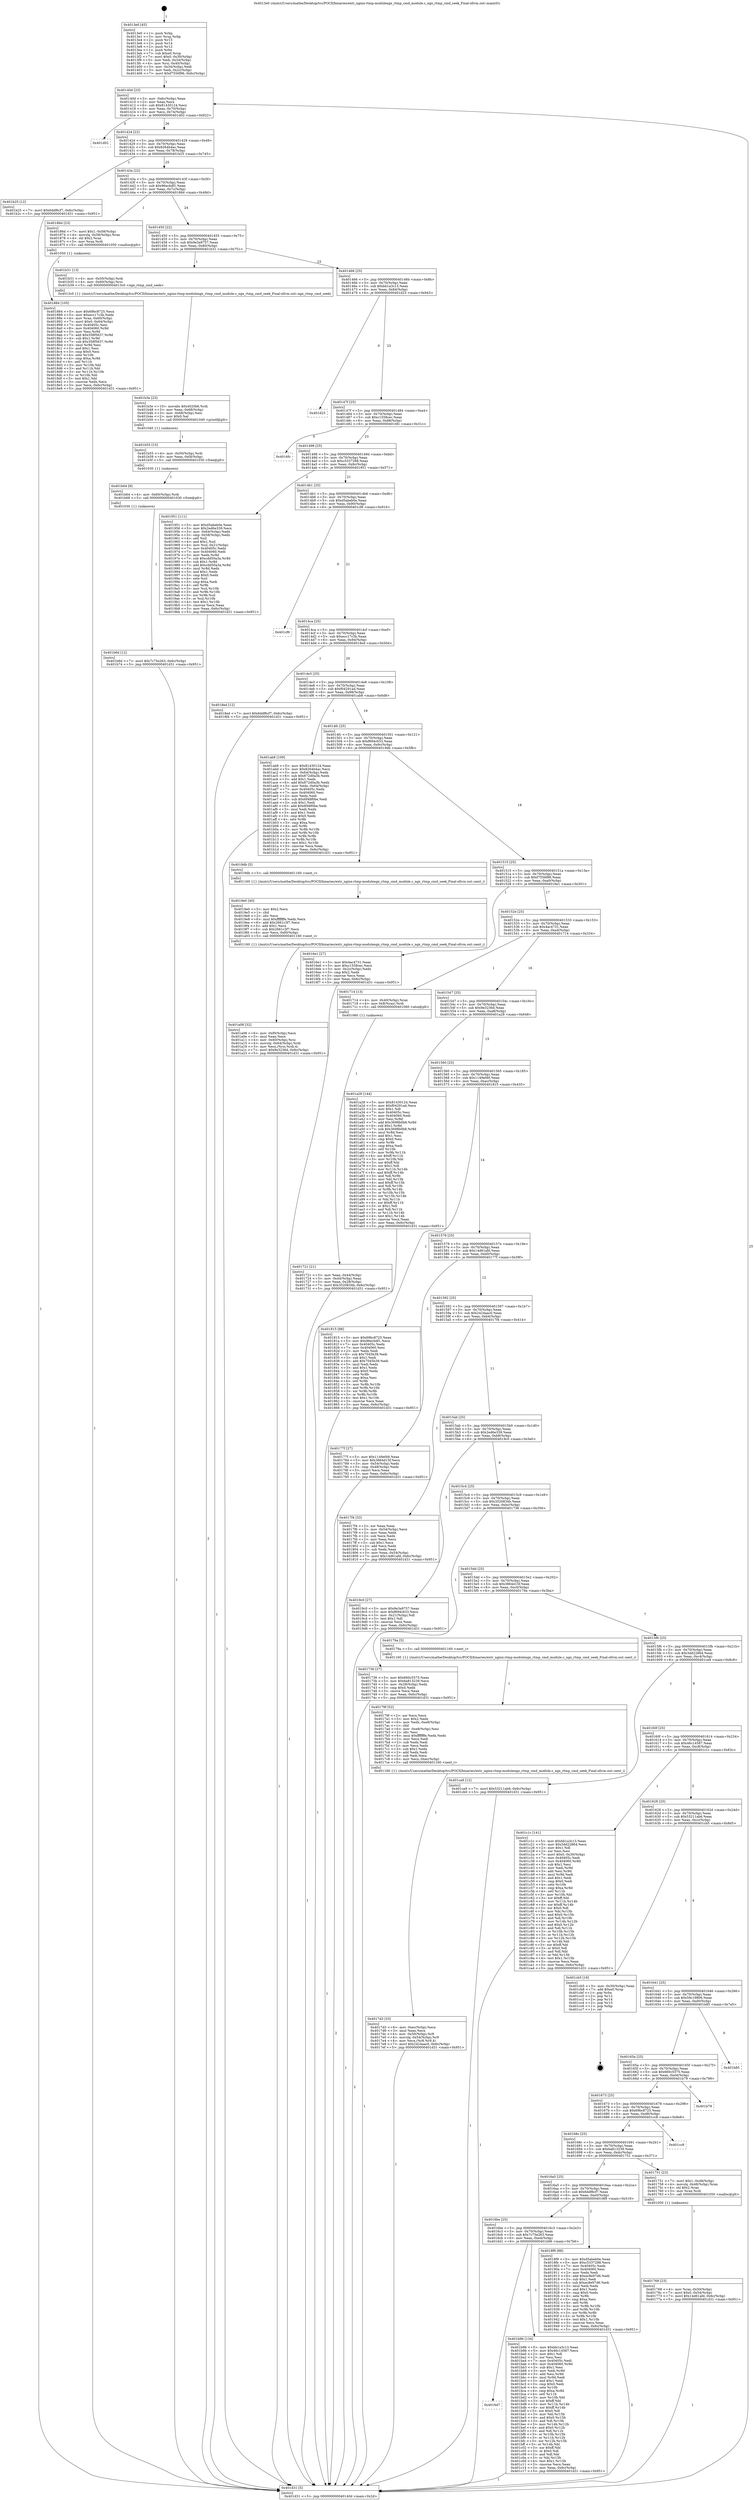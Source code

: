 digraph "0x4013e0" {
  label = "0x4013e0 (/mnt/c/Users/mathe/Desktop/tcc/POCII/binaries/extr_nginx-rtmp-modulengx_rtmp_cmd_module.c_ngx_rtmp_cmd_seek_Final-ollvm.out::main(0))"
  labelloc = "t"
  node[shape=record]

  Entry [label="",width=0.3,height=0.3,shape=circle,fillcolor=black,style=filled]
  "0x40140d" [label="{
     0x40140d [23]\l
     | [instrs]\l
     &nbsp;&nbsp;0x40140d \<+3\>: mov -0x6c(%rbp),%eax\l
     &nbsp;&nbsp;0x401410 \<+2\>: mov %eax,%ecx\l
     &nbsp;&nbsp;0x401412 \<+6\>: sub $0x81430124,%ecx\l
     &nbsp;&nbsp;0x401418 \<+3\>: mov %eax,-0x70(%rbp)\l
     &nbsp;&nbsp;0x40141b \<+3\>: mov %ecx,-0x74(%rbp)\l
     &nbsp;&nbsp;0x40141e \<+6\>: je 0000000000401d02 \<main+0x922\>\l
  }"]
  "0x401d02" [label="{
     0x401d02\l
  }", style=dashed]
  "0x401424" [label="{
     0x401424 [22]\l
     | [instrs]\l
     &nbsp;&nbsp;0x401424 \<+5\>: jmp 0000000000401429 \<main+0x49\>\l
     &nbsp;&nbsp;0x401429 \<+3\>: mov -0x70(%rbp),%eax\l
     &nbsp;&nbsp;0x40142c \<+5\>: sub $0x8264b4ac,%eax\l
     &nbsp;&nbsp;0x401431 \<+3\>: mov %eax,-0x78(%rbp)\l
     &nbsp;&nbsp;0x401434 \<+6\>: je 0000000000401b25 \<main+0x745\>\l
  }"]
  Exit [label="",width=0.3,height=0.3,shape=circle,fillcolor=black,style=filled,peripheries=2]
  "0x401b25" [label="{
     0x401b25 [12]\l
     | [instrs]\l
     &nbsp;&nbsp;0x401b25 \<+7\>: movl $0x6ddf6cf7,-0x6c(%rbp)\l
     &nbsp;&nbsp;0x401b2c \<+5\>: jmp 0000000000401d31 \<main+0x951\>\l
  }"]
  "0x40143a" [label="{
     0x40143a [22]\l
     | [instrs]\l
     &nbsp;&nbsp;0x40143a \<+5\>: jmp 000000000040143f \<main+0x5f\>\l
     &nbsp;&nbsp;0x40143f \<+3\>: mov -0x70(%rbp),%eax\l
     &nbsp;&nbsp;0x401442 \<+5\>: sub $0x96ecbdf1,%eax\l
     &nbsp;&nbsp;0x401447 \<+3\>: mov %eax,-0x7c(%rbp)\l
     &nbsp;&nbsp;0x40144a \<+6\>: je 000000000040186d \<main+0x48d\>\l
  }"]
  "0x4016d7" [label="{
     0x4016d7\l
  }", style=dashed]
  "0x40186d" [label="{
     0x40186d [23]\l
     | [instrs]\l
     &nbsp;&nbsp;0x40186d \<+7\>: movl $0x1,-0x58(%rbp)\l
     &nbsp;&nbsp;0x401874 \<+4\>: movslq -0x58(%rbp),%rax\l
     &nbsp;&nbsp;0x401878 \<+4\>: shl $0x2,%rax\l
     &nbsp;&nbsp;0x40187c \<+3\>: mov %rax,%rdi\l
     &nbsp;&nbsp;0x40187f \<+5\>: call 0000000000401050 \<malloc@plt\>\l
     | [calls]\l
     &nbsp;&nbsp;0x401050 \{1\} (unknown)\l
  }"]
  "0x401450" [label="{
     0x401450 [22]\l
     | [instrs]\l
     &nbsp;&nbsp;0x401450 \<+5\>: jmp 0000000000401455 \<main+0x75\>\l
     &nbsp;&nbsp;0x401455 \<+3\>: mov -0x70(%rbp),%eax\l
     &nbsp;&nbsp;0x401458 \<+5\>: sub $0x9e3a9757,%eax\l
     &nbsp;&nbsp;0x40145d \<+3\>: mov %eax,-0x80(%rbp)\l
     &nbsp;&nbsp;0x401460 \<+6\>: je 0000000000401b31 \<main+0x751\>\l
  }"]
  "0x401b96" [label="{
     0x401b96 [134]\l
     | [instrs]\l
     &nbsp;&nbsp;0x401b96 \<+5\>: mov $0xbb1a3c13,%eax\l
     &nbsp;&nbsp;0x401b9b \<+5\>: mov $0x46c14587,%ecx\l
     &nbsp;&nbsp;0x401ba0 \<+2\>: mov $0x1,%dl\l
     &nbsp;&nbsp;0x401ba2 \<+2\>: xor %esi,%esi\l
     &nbsp;&nbsp;0x401ba4 \<+7\>: mov 0x40405c,%edi\l
     &nbsp;&nbsp;0x401bab \<+8\>: mov 0x404060,%r8d\l
     &nbsp;&nbsp;0x401bb3 \<+3\>: sub $0x1,%esi\l
     &nbsp;&nbsp;0x401bb6 \<+3\>: mov %edi,%r9d\l
     &nbsp;&nbsp;0x401bb9 \<+3\>: add %esi,%r9d\l
     &nbsp;&nbsp;0x401bbc \<+4\>: imul %r9d,%edi\l
     &nbsp;&nbsp;0x401bc0 \<+3\>: and $0x1,%edi\l
     &nbsp;&nbsp;0x401bc3 \<+3\>: cmp $0x0,%edi\l
     &nbsp;&nbsp;0x401bc6 \<+4\>: sete %r10b\l
     &nbsp;&nbsp;0x401bca \<+4\>: cmp $0xa,%r8d\l
     &nbsp;&nbsp;0x401bce \<+4\>: setl %r11b\l
     &nbsp;&nbsp;0x401bd2 \<+3\>: mov %r10b,%bl\l
     &nbsp;&nbsp;0x401bd5 \<+3\>: xor $0xff,%bl\l
     &nbsp;&nbsp;0x401bd8 \<+3\>: mov %r11b,%r14b\l
     &nbsp;&nbsp;0x401bdb \<+4\>: xor $0xff,%r14b\l
     &nbsp;&nbsp;0x401bdf \<+3\>: xor $0x0,%dl\l
     &nbsp;&nbsp;0x401be2 \<+3\>: mov %bl,%r15b\l
     &nbsp;&nbsp;0x401be5 \<+4\>: and $0x0,%r15b\l
     &nbsp;&nbsp;0x401be9 \<+3\>: and %dl,%r10b\l
     &nbsp;&nbsp;0x401bec \<+3\>: mov %r14b,%r12b\l
     &nbsp;&nbsp;0x401bef \<+4\>: and $0x0,%r12b\l
     &nbsp;&nbsp;0x401bf3 \<+3\>: and %dl,%r11b\l
     &nbsp;&nbsp;0x401bf6 \<+3\>: or %r10b,%r15b\l
     &nbsp;&nbsp;0x401bf9 \<+3\>: or %r11b,%r12b\l
     &nbsp;&nbsp;0x401bfc \<+3\>: xor %r12b,%r15b\l
     &nbsp;&nbsp;0x401bff \<+3\>: or %r14b,%bl\l
     &nbsp;&nbsp;0x401c02 \<+3\>: xor $0xff,%bl\l
     &nbsp;&nbsp;0x401c05 \<+3\>: or $0x0,%dl\l
     &nbsp;&nbsp;0x401c08 \<+2\>: and %dl,%bl\l
     &nbsp;&nbsp;0x401c0a \<+3\>: or %bl,%r15b\l
     &nbsp;&nbsp;0x401c0d \<+4\>: test $0x1,%r15b\l
     &nbsp;&nbsp;0x401c11 \<+3\>: cmovne %ecx,%eax\l
     &nbsp;&nbsp;0x401c14 \<+3\>: mov %eax,-0x6c(%rbp)\l
     &nbsp;&nbsp;0x401c17 \<+5\>: jmp 0000000000401d31 \<main+0x951\>\l
  }"]
  "0x401b31" [label="{
     0x401b31 [13]\l
     | [instrs]\l
     &nbsp;&nbsp;0x401b31 \<+4\>: mov -0x50(%rbp),%rdi\l
     &nbsp;&nbsp;0x401b35 \<+4\>: mov -0x60(%rbp),%rsi\l
     &nbsp;&nbsp;0x401b39 \<+5\>: call 00000000004013c0 \<ngx_rtmp_cmd_seek\>\l
     | [calls]\l
     &nbsp;&nbsp;0x4013c0 \{1\} (/mnt/c/Users/mathe/Desktop/tcc/POCII/binaries/extr_nginx-rtmp-modulengx_rtmp_cmd_module.c_ngx_rtmp_cmd_seek_Final-ollvm.out::ngx_rtmp_cmd_seek)\l
  }"]
  "0x401466" [label="{
     0x401466 [25]\l
     | [instrs]\l
     &nbsp;&nbsp;0x401466 \<+5\>: jmp 000000000040146b \<main+0x8b\>\l
     &nbsp;&nbsp;0x40146b \<+3\>: mov -0x70(%rbp),%eax\l
     &nbsp;&nbsp;0x40146e \<+5\>: sub $0xbb1a3c13,%eax\l
     &nbsp;&nbsp;0x401473 \<+6\>: mov %eax,-0x84(%rbp)\l
     &nbsp;&nbsp;0x401479 \<+6\>: je 0000000000401d23 \<main+0x943\>\l
  }"]
  "0x401b6d" [label="{
     0x401b6d [12]\l
     | [instrs]\l
     &nbsp;&nbsp;0x401b6d \<+7\>: movl $0x7c75e263,-0x6c(%rbp)\l
     &nbsp;&nbsp;0x401b74 \<+5\>: jmp 0000000000401d31 \<main+0x951\>\l
  }"]
  "0x401d23" [label="{
     0x401d23\l
  }", style=dashed]
  "0x40147f" [label="{
     0x40147f [25]\l
     | [instrs]\l
     &nbsp;&nbsp;0x40147f \<+5\>: jmp 0000000000401484 \<main+0xa4\>\l
     &nbsp;&nbsp;0x401484 \<+3\>: mov -0x70(%rbp),%eax\l
     &nbsp;&nbsp;0x401487 \<+5\>: sub $0xc1558cec,%eax\l
     &nbsp;&nbsp;0x40148c \<+6\>: mov %eax,-0x88(%rbp)\l
     &nbsp;&nbsp;0x401492 \<+6\>: je 00000000004016fc \<main+0x31c\>\l
  }"]
  "0x401b64" [label="{
     0x401b64 [9]\l
     | [instrs]\l
     &nbsp;&nbsp;0x401b64 \<+4\>: mov -0x60(%rbp),%rdi\l
     &nbsp;&nbsp;0x401b68 \<+5\>: call 0000000000401030 \<free@plt\>\l
     | [calls]\l
     &nbsp;&nbsp;0x401030 \{1\} (unknown)\l
  }"]
  "0x4016fc" [label="{
     0x4016fc\l
  }", style=dashed]
  "0x401498" [label="{
     0x401498 [25]\l
     | [instrs]\l
     &nbsp;&nbsp;0x401498 \<+5\>: jmp 000000000040149d \<main+0xbd\>\l
     &nbsp;&nbsp;0x40149d \<+3\>: mov -0x70(%rbp),%eax\l
     &nbsp;&nbsp;0x4014a0 \<+5\>: sub $0xc5337288,%eax\l
     &nbsp;&nbsp;0x4014a5 \<+6\>: mov %eax,-0x8c(%rbp)\l
     &nbsp;&nbsp;0x4014ab \<+6\>: je 0000000000401951 \<main+0x571\>\l
  }"]
  "0x401b55" [label="{
     0x401b55 [15]\l
     | [instrs]\l
     &nbsp;&nbsp;0x401b55 \<+4\>: mov -0x50(%rbp),%rdi\l
     &nbsp;&nbsp;0x401b59 \<+6\>: mov %eax,-0xf4(%rbp)\l
     &nbsp;&nbsp;0x401b5f \<+5\>: call 0000000000401030 \<free@plt\>\l
     | [calls]\l
     &nbsp;&nbsp;0x401030 \{1\} (unknown)\l
  }"]
  "0x401951" [label="{
     0x401951 [111]\l
     | [instrs]\l
     &nbsp;&nbsp;0x401951 \<+5\>: mov $0xd5abeb0e,%eax\l
     &nbsp;&nbsp;0x401956 \<+5\>: mov $0x2ed6e339,%ecx\l
     &nbsp;&nbsp;0x40195b \<+3\>: mov -0x64(%rbp),%edx\l
     &nbsp;&nbsp;0x40195e \<+3\>: cmp -0x58(%rbp),%edx\l
     &nbsp;&nbsp;0x401961 \<+4\>: setl %sil\l
     &nbsp;&nbsp;0x401965 \<+4\>: and $0x1,%sil\l
     &nbsp;&nbsp;0x401969 \<+4\>: mov %sil,-0x21(%rbp)\l
     &nbsp;&nbsp;0x40196d \<+7\>: mov 0x40405c,%edx\l
     &nbsp;&nbsp;0x401974 \<+7\>: mov 0x404060,%edi\l
     &nbsp;&nbsp;0x40197b \<+3\>: mov %edx,%r8d\l
     &nbsp;&nbsp;0x40197e \<+7\>: sub $0xcdd50a3a,%r8d\l
     &nbsp;&nbsp;0x401985 \<+4\>: sub $0x1,%r8d\l
     &nbsp;&nbsp;0x401989 \<+7\>: add $0xcdd50a3a,%r8d\l
     &nbsp;&nbsp;0x401990 \<+4\>: imul %r8d,%edx\l
     &nbsp;&nbsp;0x401994 \<+3\>: and $0x1,%edx\l
     &nbsp;&nbsp;0x401997 \<+3\>: cmp $0x0,%edx\l
     &nbsp;&nbsp;0x40199a \<+4\>: sete %sil\l
     &nbsp;&nbsp;0x40199e \<+3\>: cmp $0xa,%edi\l
     &nbsp;&nbsp;0x4019a1 \<+4\>: setl %r9b\l
     &nbsp;&nbsp;0x4019a5 \<+3\>: mov %sil,%r10b\l
     &nbsp;&nbsp;0x4019a8 \<+3\>: and %r9b,%r10b\l
     &nbsp;&nbsp;0x4019ab \<+3\>: xor %r9b,%sil\l
     &nbsp;&nbsp;0x4019ae \<+3\>: or %sil,%r10b\l
     &nbsp;&nbsp;0x4019b1 \<+4\>: test $0x1,%r10b\l
     &nbsp;&nbsp;0x4019b5 \<+3\>: cmovne %ecx,%eax\l
     &nbsp;&nbsp;0x4019b8 \<+3\>: mov %eax,-0x6c(%rbp)\l
     &nbsp;&nbsp;0x4019bb \<+5\>: jmp 0000000000401d31 \<main+0x951\>\l
  }"]
  "0x4014b1" [label="{
     0x4014b1 [25]\l
     | [instrs]\l
     &nbsp;&nbsp;0x4014b1 \<+5\>: jmp 00000000004014b6 \<main+0xd6\>\l
     &nbsp;&nbsp;0x4014b6 \<+3\>: mov -0x70(%rbp),%eax\l
     &nbsp;&nbsp;0x4014b9 \<+5\>: sub $0xd5abeb0e,%eax\l
     &nbsp;&nbsp;0x4014be \<+6\>: mov %eax,-0x90(%rbp)\l
     &nbsp;&nbsp;0x4014c4 \<+6\>: je 0000000000401cf6 \<main+0x916\>\l
  }"]
  "0x401b3e" [label="{
     0x401b3e [23]\l
     | [instrs]\l
     &nbsp;&nbsp;0x401b3e \<+10\>: movabs $0x4020b6,%rdi\l
     &nbsp;&nbsp;0x401b48 \<+3\>: mov %eax,-0x68(%rbp)\l
     &nbsp;&nbsp;0x401b4b \<+3\>: mov -0x68(%rbp),%esi\l
     &nbsp;&nbsp;0x401b4e \<+2\>: mov $0x0,%al\l
     &nbsp;&nbsp;0x401b50 \<+5\>: call 0000000000401040 \<printf@plt\>\l
     | [calls]\l
     &nbsp;&nbsp;0x401040 \{1\} (unknown)\l
  }"]
  "0x401cf6" [label="{
     0x401cf6\l
  }", style=dashed]
  "0x4014ca" [label="{
     0x4014ca [25]\l
     | [instrs]\l
     &nbsp;&nbsp;0x4014ca \<+5\>: jmp 00000000004014cf \<main+0xef\>\l
     &nbsp;&nbsp;0x4014cf \<+3\>: mov -0x70(%rbp),%eax\l
     &nbsp;&nbsp;0x4014d2 \<+5\>: sub $0xecc17c3b,%eax\l
     &nbsp;&nbsp;0x4014d7 \<+6\>: mov %eax,-0x94(%rbp)\l
     &nbsp;&nbsp;0x4014dd \<+6\>: je 00000000004018ed \<main+0x50d\>\l
  }"]
  "0x401a08" [label="{
     0x401a08 [32]\l
     | [instrs]\l
     &nbsp;&nbsp;0x401a08 \<+6\>: mov -0xf0(%rbp),%ecx\l
     &nbsp;&nbsp;0x401a0e \<+3\>: imul %eax,%ecx\l
     &nbsp;&nbsp;0x401a11 \<+4\>: mov -0x60(%rbp),%rsi\l
     &nbsp;&nbsp;0x401a15 \<+4\>: movslq -0x64(%rbp),%rdi\l
     &nbsp;&nbsp;0x401a19 \<+3\>: mov %ecx,(%rsi,%rdi,4)\l
     &nbsp;&nbsp;0x401a1c \<+7\>: movl $0x9e3236d,-0x6c(%rbp)\l
     &nbsp;&nbsp;0x401a23 \<+5\>: jmp 0000000000401d31 \<main+0x951\>\l
  }"]
  "0x4018ed" [label="{
     0x4018ed [12]\l
     | [instrs]\l
     &nbsp;&nbsp;0x4018ed \<+7\>: movl $0x6ddf6cf7,-0x6c(%rbp)\l
     &nbsp;&nbsp;0x4018f4 \<+5\>: jmp 0000000000401d31 \<main+0x951\>\l
  }"]
  "0x4014e3" [label="{
     0x4014e3 [25]\l
     | [instrs]\l
     &nbsp;&nbsp;0x4014e3 \<+5\>: jmp 00000000004014e8 \<main+0x108\>\l
     &nbsp;&nbsp;0x4014e8 \<+3\>: mov -0x70(%rbp),%eax\l
     &nbsp;&nbsp;0x4014eb \<+5\>: sub $0xf04291ad,%eax\l
     &nbsp;&nbsp;0x4014f0 \<+6\>: mov %eax,-0x98(%rbp)\l
     &nbsp;&nbsp;0x4014f6 \<+6\>: je 0000000000401ab8 \<main+0x6d8\>\l
  }"]
  "0x4019e0" [label="{
     0x4019e0 [40]\l
     | [instrs]\l
     &nbsp;&nbsp;0x4019e0 \<+5\>: mov $0x2,%ecx\l
     &nbsp;&nbsp;0x4019e5 \<+1\>: cltd\l
     &nbsp;&nbsp;0x4019e6 \<+2\>: idiv %ecx\l
     &nbsp;&nbsp;0x4019e8 \<+6\>: imul $0xfffffffe,%edx,%ecx\l
     &nbsp;&nbsp;0x4019ee \<+6\>: add $0x2661c3f7,%ecx\l
     &nbsp;&nbsp;0x4019f4 \<+3\>: add $0x1,%ecx\l
     &nbsp;&nbsp;0x4019f7 \<+6\>: sub $0x2661c3f7,%ecx\l
     &nbsp;&nbsp;0x4019fd \<+6\>: mov %ecx,-0xf0(%rbp)\l
     &nbsp;&nbsp;0x401a03 \<+5\>: call 0000000000401160 \<next_i\>\l
     | [calls]\l
     &nbsp;&nbsp;0x401160 \{1\} (/mnt/c/Users/mathe/Desktop/tcc/POCII/binaries/extr_nginx-rtmp-modulengx_rtmp_cmd_module.c_ngx_rtmp_cmd_seek_Final-ollvm.out::next_i)\l
  }"]
  "0x401ab8" [label="{
     0x401ab8 [109]\l
     | [instrs]\l
     &nbsp;&nbsp;0x401ab8 \<+5\>: mov $0x81430124,%eax\l
     &nbsp;&nbsp;0x401abd \<+5\>: mov $0x8264b4ac,%ecx\l
     &nbsp;&nbsp;0x401ac2 \<+3\>: mov -0x64(%rbp),%edx\l
     &nbsp;&nbsp;0x401ac5 \<+6\>: sub $0x872d0a3b,%edx\l
     &nbsp;&nbsp;0x401acb \<+3\>: add $0x1,%edx\l
     &nbsp;&nbsp;0x401ace \<+6\>: add $0x872d0a3b,%edx\l
     &nbsp;&nbsp;0x401ad4 \<+3\>: mov %edx,-0x64(%rbp)\l
     &nbsp;&nbsp;0x401ad7 \<+7\>: mov 0x40405c,%edx\l
     &nbsp;&nbsp;0x401ade \<+7\>: mov 0x404060,%esi\l
     &nbsp;&nbsp;0x401ae5 \<+2\>: mov %edx,%edi\l
     &nbsp;&nbsp;0x401ae7 \<+6\>: sub $0x6f48f0be,%edi\l
     &nbsp;&nbsp;0x401aed \<+3\>: sub $0x1,%edi\l
     &nbsp;&nbsp;0x401af0 \<+6\>: add $0x6f48f0be,%edi\l
     &nbsp;&nbsp;0x401af6 \<+3\>: imul %edi,%edx\l
     &nbsp;&nbsp;0x401af9 \<+3\>: and $0x1,%edx\l
     &nbsp;&nbsp;0x401afc \<+3\>: cmp $0x0,%edx\l
     &nbsp;&nbsp;0x401aff \<+4\>: sete %r8b\l
     &nbsp;&nbsp;0x401b03 \<+3\>: cmp $0xa,%esi\l
     &nbsp;&nbsp;0x401b06 \<+4\>: setl %r9b\l
     &nbsp;&nbsp;0x401b0a \<+3\>: mov %r8b,%r10b\l
     &nbsp;&nbsp;0x401b0d \<+3\>: and %r9b,%r10b\l
     &nbsp;&nbsp;0x401b10 \<+3\>: xor %r9b,%r8b\l
     &nbsp;&nbsp;0x401b13 \<+3\>: or %r8b,%r10b\l
     &nbsp;&nbsp;0x401b16 \<+4\>: test $0x1,%r10b\l
     &nbsp;&nbsp;0x401b1a \<+3\>: cmovne %ecx,%eax\l
     &nbsp;&nbsp;0x401b1d \<+3\>: mov %eax,-0x6c(%rbp)\l
     &nbsp;&nbsp;0x401b20 \<+5\>: jmp 0000000000401d31 \<main+0x951\>\l
  }"]
  "0x4014fc" [label="{
     0x4014fc [25]\l
     | [instrs]\l
     &nbsp;&nbsp;0x4014fc \<+5\>: jmp 0000000000401501 \<main+0x121\>\l
     &nbsp;&nbsp;0x401501 \<+3\>: mov -0x70(%rbp),%eax\l
     &nbsp;&nbsp;0x401504 \<+5\>: sub $0xf694c633,%eax\l
     &nbsp;&nbsp;0x401509 \<+6\>: mov %eax,-0x9c(%rbp)\l
     &nbsp;&nbsp;0x40150f \<+6\>: je 00000000004019db \<main+0x5fb\>\l
  }"]
  "0x4016be" [label="{
     0x4016be [25]\l
     | [instrs]\l
     &nbsp;&nbsp;0x4016be \<+5\>: jmp 00000000004016c3 \<main+0x2e3\>\l
     &nbsp;&nbsp;0x4016c3 \<+3\>: mov -0x70(%rbp),%eax\l
     &nbsp;&nbsp;0x4016c6 \<+5\>: sub $0x7c75e263,%eax\l
     &nbsp;&nbsp;0x4016cb \<+6\>: mov %eax,-0xe4(%rbp)\l
     &nbsp;&nbsp;0x4016d1 \<+6\>: je 0000000000401b96 \<main+0x7b6\>\l
  }"]
  "0x4019db" [label="{
     0x4019db [5]\l
     | [instrs]\l
     &nbsp;&nbsp;0x4019db \<+5\>: call 0000000000401160 \<next_i\>\l
     | [calls]\l
     &nbsp;&nbsp;0x401160 \{1\} (/mnt/c/Users/mathe/Desktop/tcc/POCII/binaries/extr_nginx-rtmp-modulengx_rtmp_cmd_module.c_ngx_rtmp_cmd_seek_Final-ollvm.out::next_i)\l
  }"]
  "0x401515" [label="{
     0x401515 [25]\l
     | [instrs]\l
     &nbsp;&nbsp;0x401515 \<+5\>: jmp 000000000040151a \<main+0x13a\>\l
     &nbsp;&nbsp;0x40151a \<+3\>: mov -0x70(%rbp),%eax\l
     &nbsp;&nbsp;0x40151d \<+5\>: sub $0xf7556f96,%eax\l
     &nbsp;&nbsp;0x401522 \<+6\>: mov %eax,-0xa0(%rbp)\l
     &nbsp;&nbsp;0x401528 \<+6\>: je 00000000004016e1 \<main+0x301\>\l
  }"]
  "0x4018f9" [label="{
     0x4018f9 [88]\l
     | [instrs]\l
     &nbsp;&nbsp;0x4018f9 \<+5\>: mov $0xd5abeb0e,%eax\l
     &nbsp;&nbsp;0x4018fe \<+5\>: mov $0xc5337288,%ecx\l
     &nbsp;&nbsp;0x401903 \<+7\>: mov 0x40405c,%edx\l
     &nbsp;&nbsp;0x40190a \<+7\>: mov 0x404060,%esi\l
     &nbsp;&nbsp;0x401911 \<+2\>: mov %edx,%edi\l
     &nbsp;&nbsp;0x401913 \<+6\>: add $0xec8e97d6,%edi\l
     &nbsp;&nbsp;0x401919 \<+3\>: sub $0x1,%edi\l
     &nbsp;&nbsp;0x40191c \<+6\>: sub $0xec8e97d6,%edi\l
     &nbsp;&nbsp;0x401922 \<+3\>: imul %edi,%edx\l
     &nbsp;&nbsp;0x401925 \<+3\>: and $0x1,%edx\l
     &nbsp;&nbsp;0x401928 \<+3\>: cmp $0x0,%edx\l
     &nbsp;&nbsp;0x40192b \<+4\>: sete %r8b\l
     &nbsp;&nbsp;0x40192f \<+3\>: cmp $0xa,%esi\l
     &nbsp;&nbsp;0x401932 \<+4\>: setl %r9b\l
     &nbsp;&nbsp;0x401936 \<+3\>: mov %r8b,%r10b\l
     &nbsp;&nbsp;0x401939 \<+3\>: and %r9b,%r10b\l
     &nbsp;&nbsp;0x40193c \<+3\>: xor %r9b,%r8b\l
     &nbsp;&nbsp;0x40193f \<+3\>: or %r8b,%r10b\l
     &nbsp;&nbsp;0x401942 \<+4\>: test $0x1,%r10b\l
     &nbsp;&nbsp;0x401946 \<+3\>: cmovne %ecx,%eax\l
     &nbsp;&nbsp;0x401949 \<+3\>: mov %eax,-0x6c(%rbp)\l
     &nbsp;&nbsp;0x40194c \<+5\>: jmp 0000000000401d31 \<main+0x951\>\l
  }"]
  "0x4016e1" [label="{
     0x4016e1 [27]\l
     | [instrs]\l
     &nbsp;&nbsp;0x4016e1 \<+5\>: mov $0x4ac4731,%eax\l
     &nbsp;&nbsp;0x4016e6 \<+5\>: mov $0xc1558cec,%ecx\l
     &nbsp;&nbsp;0x4016eb \<+3\>: mov -0x2c(%rbp),%edx\l
     &nbsp;&nbsp;0x4016ee \<+3\>: cmp $0x2,%edx\l
     &nbsp;&nbsp;0x4016f1 \<+3\>: cmovne %ecx,%eax\l
     &nbsp;&nbsp;0x4016f4 \<+3\>: mov %eax,-0x6c(%rbp)\l
     &nbsp;&nbsp;0x4016f7 \<+5\>: jmp 0000000000401d31 \<main+0x951\>\l
  }"]
  "0x40152e" [label="{
     0x40152e [25]\l
     | [instrs]\l
     &nbsp;&nbsp;0x40152e \<+5\>: jmp 0000000000401533 \<main+0x153\>\l
     &nbsp;&nbsp;0x401533 \<+3\>: mov -0x70(%rbp),%eax\l
     &nbsp;&nbsp;0x401536 \<+5\>: sub $0x4ac4731,%eax\l
     &nbsp;&nbsp;0x40153b \<+6\>: mov %eax,-0xa4(%rbp)\l
     &nbsp;&nbsp;0x401541 \<+6\>: je 0000000000401714 \<main+0x334\>\l
  }"]
  "0x401d31" [label="{
     0x401d31 [5]\l
     | [instrs]\l
     &nbsp;&nbsp;0x401d31 \<+5\>: jmp 000000000040140d \<main+0x2d\>\l
  }"]
  "0x4013e0" [label="{
     0x4013e0 [45]\l
     | [instrs]\l
     &nbsp;&nbsp;0x4013e0 \<+1\>: push %rbp\l
     &nbsp;&nbsp;0x4013e1 \<+3\>: mov %rsp,%rbp\l
     &nbsp;&nbsp;0x4013e4 \<+2\>: push %r15\l
     &nbsp;&nbsp;0x4013e6 \<+2\>: push %r14\l
     &nbsp;&nbsp;0x4013e8 \<+2\>: push %r12\l
     &nbsp;&nbsp;0x4013ea \<+1\>: push %rbx\l
     &nbsp;&nbsp;0x4013eb \<+7\>: sub $0xe0,%rsp\l
     &nbsp;&nbsp;0x4013f2 \<+7\>: movl $0x0,-0x30(%rbp)\l
     &nbsp;&nbsp;0x4013f9 \<+3\>: mov %edi,-0x34(%rbp)\l
     &nbsp;&nbsp;0x4013fc \<+4\>: mov %rsi,-0x40(%rbp)\l
     &nbsp;&nbsp;0x401400 \<+3\>: mov -0x34(%rbp),%edi\l
     &nbsp;&nbsp;0x401403 \<+3\>: mov %edi,-0x2c(%rbp)\l
     &nbsp;&nbsp;0x401406 \<+7\>: movl $0xf7556f96,-0x6c(%rbp)\l
  }"]
  "0x401884" [label="{
     0x401884 [105]\l
     | [instrs]\l
     &nbsp;&nbsp;0x401884 \<+5\>: mov $0x69bc8725,%ecx\l
     &nbsp;&nbsp;0x401889 \<+5\>: mov $0xecc17c3b,%edx\l
     &nbsp;&nbsp;0x40188e \<+4\>: mov %rax,-0x60(%rbp)\l
     &nbsp;&nbsp;0x401892 \<+7\>: movl $0x0,-0x64(%rbp)\l
     &nbsp;&nbsp;0x401899 \<+7\>: mov 0x40405c,%esi\l
     &nbsp;&nbsp;0x4018a0 \<+8\>: mov 0x404060,%r8d\l
     &nbsp;&nbsp;0x4018a8 \<+3\>: mov %esi,%r9d\l
     &nbsp;&nbsp;0x4018ab \<+7\>: add $0x358f5637,%r9d\l
     &nbsp;&nbsp;0x4018b2 \<+4\>: sub $0x1,%r9d\l
     &nbsp;&nbsp;0x4018b6 \<+7\>: sub $0x358f5637,%r9d\l
     &nbsp;&nbsp;0x4018bd \<+4\>: imul %r9d,%esi\l
     &nbsp;&nbsp;0x4018c1 \<+3\>: and $0x1,%esi\l
     &nbsp;&nbsp;0x4018c4 \<+3\>: cmp $0x0,%esi\l
     &nbsp;&nbsp;0x4018c7 \<+4\>: sete %r10b\l
     &nbsp;&nbsp;0x4018cb \<+4\>: cmp $0xa,%r8d\l
     &nbsp;&nbsp;0x4018cf \<+4\>: setl %r11b\l
     &nbsp;&nbsp;0x4018d3 \<+3\>: mov %r10b,%bl\l
     &nbsp;&nbsp;0x4018d6 \<+3\>: and %r11b,%bl\l
     &nbsp;&nbsp;0x4018d9 \<+3\>: xor %r11b,%r10b\l
     &nbsp;&nbsp;0x4018dc \<+3\>: or %r10b,%bl\l
     &nbsp;&nbsp;0x4018df \<+3\>: test $0x1,%bl\l
     &nbsp;&nbsp;0x4018e2 \<+3\>: cmovne %edx,%ecx\l
     &nbsp;&nbsp;0x4018e5 \<+3\>: mov %ecx,-0x6c(%rbp)\l
     &nbsp;&nbsp;0x4018e8 \<+5\>: jmp 0000000000401d31 \<main+0x951\>\l
  }"]
  "0x401714" [label="{
     0x401714 [13]\l
     | [instrs]\l
     &nbsp;&nbsp;0x401714 \<+4\>: mov -0x40(%rbp),%rax\l
     &nbsp;&nbsp;0x401718 \<+4\>: mov 0x8(%rax),%rdi\l
     &nbsp;&nbsp;0x40171c \<+5\>: call 0000000000401060 \<atoi@plt\>\l
     | [calls]\l
     &nbsp;&nbsp;0x401060 \{1\} (unknown)\l
  }"]
  "0x401547" [label="{
     0x401547 [25]\l
     | [instrs]\l
     &nbsp;&nbsp;0x401547 \<+5\>: jmp 000000000040154c \<main+0x16c\>\l
     &nbsp;&nbsp;0x40154c \<+3\>: mov -0x70(%rbp),%eax\l
     &nbsp;&nbsp;0x40154f \<+5\>: sub $0x9e3236d,%eax\l
     &nbsp;&nbsp;0x401554 \<+6\>: mov %eax,-0xa8(%rbp)\l
     &nbsp;&nbsp;0x40155a \<+6\>: je 0000000000401a28 \<main+0x648\>\l
  }"]
  "0x401721" [label="{
     0x401721 [21]\l
     | [instrs]\l
     &nbsp;&nbsp;0x401721 \<+3\>: mov %eax,-0x44(%rbp)\l
     &nbsp;&nbsp;0x401724 \<+3\>: mov -0x44(%rbp),%eax\l
     &nbsp;&nbsp;0x401727 \<+3\>: mov %eax,-0x28(%rbp)\l
     &nbsp;&nbsp;0x40172a \<+7\>: movl $0x3520834b,-0x6c(%rbp)\l
     &nbsp;&nbsp;0x401731 \<+5\>: jmp 0000000000401d31 \<main+0x951\>\l
  }"]
  "0x4017d3" [label="{
     0x4017d3 [33]\l
     | [instrs]\l
     &nbsp;&nbsp;0x4017d3 \<+6\>: mov -0xec(%rbp),%ecx\l
     &nbsp;&nbsp;0x4017d9 \<+3\>: imul %eax,%ecx\l
     &nbsp;&nbsp;0x4017dc \<+4\>: mov -0x50(%rbp),%r8\l
     &nbsp;&nbsp;0x4017e0 \<+4\>: movslq -0x54(%rbp),%r9\l
     &nbsp;&nbsp;0x4017e4 \<+4\>: mov %ecx,(%r8,%r9,4)\l
     &nbsp;&nbsp;0x4017e8 \<+7\>: movl $0x2424aac0,-0x6c(%rbp)\l
     &nbsp;&nbsp;0x4017ef \<+5\>: jmp 0000000000401d31 \<main+0x951\>\l
  }"]
  "0x401a28" [label="{
     0x401a28 [144]\l
     | [instrs]\l
     &nbsp;&nbsp;0x401a28 \<+5\>: mov $0x81430124,%eax\l
     &nbsp;&nbsp;0x401a2d \<+5\>: mov $0xf04291ad,%ecx\l
     &nbsp;&nbsp;0x401a32 \<+2\>: mov $0x1,%dl\l
     &nbsp;&nbsp;0x401a34 \<+7\>: mov 0x40405c,%esi\l
     &nbsp;&nbsp;0x401a3b \<+7\>: mov 0x404060,%edi\l
     &nbsp;&nbsp;0x401a42 \<+3\>: mov %esi,%r8d\l
     &nbsp;&nbsp;0x401a45 \<+7\>: add $0x3698b0b8,%r8d\l
     &nbsp;&nbsp;0x401a4c \<+4\>: sub $0x1,%r8d\l
     &nbsp;&nbsp;0x401a50 \<+7\>: sub $0x3698b0b8,%r8d\l
     &nbsp;&nbsp;0x401a57 \<+4\>: imul %r8d,%esi\l
     &nbsp;&nbsp;0x401a5b \<+3\>: and $0x1,%esi\l
     &nbsp;&nbsp;0x401a5e \<+3\>: cmp $0x0,%esi\l
     &nbsp;&nbsp;0x401a61 \<+4\>: sete %r9b\l
     &nbsp;&nbsp;0x401a65 \<+3\>: cmp $0xa,%edi\l
     &nbsp;&nbsp;0x401a68 \<+4\>: setl %r10b\l
     &nbsp;&nbsp;0x401a6c \<+3\>: mov %r9b,%r11b\l
     &nbsp;&nbsp;0x401a6f \<+4\>: xor $0xff,%r11b\l
     &nbsp;&nbsp;0x401a73 \<+3\>: mov %r10b,%bl\l
     &nbsp;&nbsp;0x401a76 \<+3\>: xor $0xff,%bl\l
     &nbsp;&nbsp;0x401a79 \<+3\>: xor $0x1,%dl\l
     &nbsp;&nbsp;0x401a7c \<+3\>: mov %r11b,%r14b\l
     &nbsp;&nbsp;0x401a7f \<+4\>: and $0xff,%r14b\l
     &nbsp;&nbsp;0x401a83 \<+3\>: and %dl,%r9b\l
     &nbsp;&nbsp;0x401a86 \<+3\>: mov %bl,%r15b\l
     &nbsp;&nbsp;0x401a89 \<+4\>: and $0xff,%r15b\l
     &nbsp;&nbsp;0x401a8d \<+3\>: and %dl,%r10b\l
     &nbsp;&nbsp;0x401a90 \<+3\>: or %r9b,%r14b\l
     &nbsp;&nbsp;0x401a93 \<+3\>: or %r10b,%r15b\l
     &nbsp;&nbsp;0x401a96 \<+3\>: xor %r15b,%r14b\l
     &nbsp;&nbsp;0x401a99 \<+3\>: or %bl,%r11b\l
     &nbsp;&nbsp;0x401a9c \<+4\>: xor $0xff,%r11b\l
     &nbsp;&nbsp;0x401aa0 \<+3\>: or $0x1,%dl\l
     &nbsp;&nbsp;0x401aa3 \<+3\>: and %dl,%r11b\l
     &nbsp;&nbsp;0x401aa6 \<+3\>: or %r11b,%r14b\l
     &nbsp;&nbsp;0x401aa9 \<+4\>: test $0x1,%r14b\l
     &nbsp;&nbsp;0x401aad \<+3\>: cmovne %ecx,%eax\l
     &nbsp;&nbsp;0x401ab0 \<+3\>: mov %eax,-0x6c(%rbp)\l
     &nbsp;&nbsp;0x401ab3 \<+5\>: jmp 0000000000401d31 \<main+0x951\>\l
  }"]
  "0x401560" [label="{
     0x401560 [25]\l
     | [instrs]\l
     &nbsp;&nbsp;0x401560 \<+5\>: jmp 0000000000401565 \<main+0x185\>\l
     &nbsp;&nbsp;0x401565 \<+3\>: mov -0x70(%rbp),%eax\l
     &nbsp;&nbsp;0x401568 \<+5\>: sub $0x1149ef49,%eax\l
     &nbsp;&nbsp;0x40156d \<+6\>: mov %eax,-0xac(%rbp)\l
     &nbsp;&nbsp;0x401573 \<+6\>: je 0000000000401815 \<main+0x435\>\l
  }"]
  "0x40179f" [label="{
     0x40179f [52]\l
     | [instrs]\l
     &nbsp;&nbsp;0x40179f \<+2\>: xor %ecx,%ecx\l
     &nbsp;&nbsp;0x4017a1 \<+5\>: mov $0x2,%edx\l
     &nbsp;&nbsp;0x4017a6 \<+6\>: mov %edx,-0xe8(%rbp)\l
     &nbsp;&nbsp;0x4017ac \<+1\>: cltd\l
     &nbsp;&nbsp;0x4017ad \<+6\>: mov -0xe8(%rbp),%esi\l
     &nbsp;&nbsp;0x4017b3 \<+2\>: idiv %esi\l
     &nbsp;&nbsp;0x4017b5 \<+6\>: imul $0xfffffffe,%edx,%edx\l
     &nbsp;&nbsp;0x4017bb \<+2\>: mov %ecx,%edi\l
     &nbsp;&nbsp;0x4017bd \<+2\>: sub %edx,%edi\l
     &nbsp;&nbsp;0x4017bf \<+2\>: mov %ecx,%edx\l
     &nbsp;&nbsp;0x4017c1 \<+3\>: sub $0x1,%edx\l
     &nbsp;&nbsp;0x4017c4 \<+2\>: add %edx,%edi\l
     &nbsp;&nbsp;0x4017c6 \<+2\>: sub %edi,%ecx\l
     &nbsp;&nbsp;0x4017c8 \<+6\>: mov %ecx,-0xec(%rbp)\l
     &nbsp;&nbsp;0x4017ce \<+5\>: call 0000000000401160 \<next_i\>\l
     | [calls]\l
     &nbsp;&nbsp;0x401160 \{1\} (/mnt/c/Users/mathe/Desktop/tcc/POCII/binaries/extr_nginx-rtmp-modulengx_rtmp_cmd_module.c_ngx_rtmp_cmd_seek_Final-ollvm.out::next_i)\l
  }"]
  "0x401815" [label="{
     0x401815 [88]\l
     | [instrs]\l
     &nbsp;&nbsp;0x401815 \<+5\>: mov $0x69bc8725,%eax\l
     &nbsp;&nbsp;0x40181a \<+5\>: mov $0x96ecbdf1,%ecx\l
     &nbsp;&nbsp;0x40181f \<+7\>: mov 0x40405c,%edx\l
     &nbsp;&nbsp;0x401826 \<+7\>: mov 0x404060,%esi\l
     &nbsp;&nbsp;0x40182d \<+2\>: mov %edx,%edi\l
     &nbsp;&nbsp;0x40182f \<+6\>: sub $0x7045b39,%edi\l
     &nbsp;&nbsp;0x401835 \<+3\>: sub $0x1,%edi\l
     &nbsp;&nbsp;0x401838 \<+6\>: add $0x7045b39,%edi\l
     &nbsp;&nbsp;0x40183e \<+3\>: imul %edi,%edx\l
     &nbsp;&nbsp;0x401841 \<+3\>: and $0x1,%edx\l
     &nbsp;&nbsp;0x401844 \<+3\>: cmp $0x0,%edx\l
     &nbsp;&nbsp;0x401847 \<+4\>: sete %r8b\l
     &nbsp;&nbsp;0x40184b \<+3\>: cmp $0xa,%esi\l
     &nbsp;&nbsp;0x40184e \<+4\>: setl %r9b\l
     &nbsp;&nbsp;0x401852 \<+3\>: mov %r8b,%r10b\l
     &nbsp;&nbsp;0x401855 \<+3\>: and %r9b,%r10b\l
     &nbsp;&nbsp;0x401858 \<+3\>: xor %r9b,%r8b\l
     &nbsp;&nbsp;0x40185b \<+3\>: or %r8b,%r10b\l
     &nbsp;&nbsp;0x40185e \<+4\>: test $0x1,%r10b\l
     &nbsp;&nbsp;0x401862 \<+3\>: cmovne %ecx,%eax\l
     &nbsp;&nbsp;0x401865 \<+3\>: mov %eax,-0x6c(%rbp)\l
     &nbsp;&nbsp;0x401868 \<+5\>: jmp 0000000000401d31 \<main+0x951\>\l
  }"]
  "0x401579" [label="{
     0x401579 [25]\l
     | [instrs]\l
     &nbsp;&nbsp;0x401579 \<+5\>: jmp 000000000040157e \<main+0x19e\>\l
     &nbsp;&nbsp;0x40157e \<+3\>: mov -0x70(%rbp),%eax\l
     &nbsp;&nbsp;0x401581 \<+5\>: sub $0x14d61afd,%eax\l
     &nbsp;&nbsp;0x401586 \<+6\>: mov %eax,-0xb0(%rbp)\l
     &nbsp;&nbsp;0x40158c \<+6\>: je 000000000040177f \<main+0x39f\>\l
  }"]
  "0x401768" [label="{
     0x401768 [23]\l
     | [instrs]\l
     &nbsp;&nbsp;0x401768 \<+4\>: mov %rax,-0x50(%rbp)\l
     &nbsp;&nbsp;0x40176c \<+7\>: movl $0x0,-0x54(%rbp)\l
     &nbsp;&nbsp;0x401773 \<+7\>: movl $0x14d61afd,-0x6c(%rbp)\l
     &nbsp;&nbsp;0x40177a \<+5\>: jmp 0000000000401d31 \<main+0x951\>\l
  }"]
  "0x40177f" [label="{
     0x40177f [27]\l
     | [instrs]\l
     &nbsp;&nbsp;0x40177f \<+5\>: mov $0x1149ef49,%eax\l
     &nbsp;&nbsp;0x401784 \<+5\>: mov $0x3864d15f,%ecx\l
     &nbsp;&nbsp;0x401789 \<+3\>: mov -0x54(%rbp),%edx\l
     &nbsp;&nbsp;0x40178c \<+3\>: cmp -0x48(%rbp),%edx\l
     &nbsp;&nbsp;0x40178f \<+3\>: cmovl %ecx,%eax\l
     &nbsp;&nbsp;0x401792 \<+3\>: mov %eax,-0x6c(%rbp)\l
     &nbsp;&nbsp;0x401795 \<+5\>: jmp 0000000000401d31 \<main+0x951\>\l
  }"]
  "0x401592" [label="{
     0x401592 [25]\l
     | [instrs]\l
     &nbsp;&nbsp;0x401592 \<+5\>: jmp 0000000000401597 \<main+0x1b7\>\l
     &nbsp;&nbsp;0x401597 \<+3\>: mov -0x70(%rbp),%eax\l
     &nbsp;&nbsp;0x40159a \<+5\>: sub $0x2424aac0,%eax\l
     &nbsp;&nbsp;0x40159f \<+6\>: mov %eax,-0xb4(%rbp)\l
     &nbsp;&nbsp;0x4015a5 \<+6\>: je 00000000004017f4 \<main+0x414\>\l
  }"]
  "0x4016a5" [label="{
     0x4016a5 [25]\l
     | [instrs]\l
     &nbsp;&nbsp;0x4016a5 \<+5\>: jmp 00000000004016aa \<main+0x2ca\>\l
     &nbsp;&nbsp;0x4016aa \<+3\>: mov -0x70(%rbp),%eax\l
     &nbsp;&nbsp;0x4016ad \<+5\>: sub $0x6ddf6cf7,%eax\l
     &nbsp;&nbsp;0x4016b2 \<+6\>: mov %eax,-0xe0(%rbp)\l
     &nbsp;&nbsp;0x4016b8 \<+6\>: je 00000000004018f9 \<main+0x519\>\l
  }"]
  "0x4017f4" [label="{
     0x4017f4 [33]\l
     | [instrs]\l
     &nbsp;&nbsp;0x4017f4 \<+2\>: xor %eax,%eax\l
     &nbsp;&nbsp;0x4017f6 \<+3\>: mov -0x54(%rbp),%ecx\l
     &nbsp;&nbsp;0x4017f9 \<+2\>: mov %eax,%edx\l
     &nbsp;&nbsp;0x4017fb \<+2\>: sub %ecx,%edx\l
     &nbsp;&nbsp;0x4017fd \<+2\>: mov %eax,%ecx\l
     &nbsp;&nbsp;0x4017ff \<+3\>: sub $0x1,%ecx\l
     &nbsp;&nbsp;0x401802 \<+2\>: add %ecx,%edx\l
     &nbsp;&nbsp;0x401804 \<+2\>: sub %edx,%eax\l
     &nbsp;&nbsp;0x401806 \<+3\>: mov %eax,-0x54(%rbp)\l
     &nbsp;&nbsp;0x401809 \<+7\>: movl $0x14d61afd,-0x6c(%rbp)\l
     &nbsp;&nbsp;0x401810 \<+5\>: jmp 0000000000401d31 \<main+0x951\>\l
  }"]
  "0x4015ab" [label="{
     0x4015ab [25]\l
     | [instrs]\l
     &nbsp;&nbsp;0x4015ab \<+5\>: jmp 00000000004015b0 \<main+0x1d0\>\l
     &nbsp;&nbsp;0x4015b0 \<+3\>: mov -0x70(%rbp),%eax\l
     &nbsp;&nbsp;0x4015b3 \<+5\>: sub $0x2ed6e339,%eax\l
     &nbsp;&nbsp;0x4015b8 \<+6\>: mov %eax,-0xb8(%rbp)\l
     &nbsp;&nbsp;0x4015be \<+6\>: je 00000000004019c0 \<main+0x5e0\>\l
  }"]
  "0x401751" [label="{
     0x401751 [23]\l
     | [instrs]\l
     &nbsp;&nbsp;0x401751 \<+7\>: movl $0x1,-0x48(%rbp)\l
     &nbsp;&nbsp;0x401758 \<+4\>: movslq -0x48(%rbp),%rax\l
     &nbsp;&nbsp;0x40175c \<+4\>: shl $0x2,%rax\l
     &nbsp;&nbsp;0x401760 \<+3\>: mov %rax,%rdi\l
     &nbsp;&nbsp;0x401763 \<+5\>: call 0000000000401050 \<malloc@plt\>\l
     | [calls]\l
     &nbsp;&nbsp;0x401050 \{1\} (unknown)\l
  }"]
  "0x4019c0" [label="{
     0x4019c0 [27]\l
     | [instrs]\l
     &nbsp;&nbsp;0x4019c0 \<+5\>: mov $0x9e3a9757,%eax\l
     &nbsp;&nbsp;0x4019c5 \<+5\>: mov $0xf694c633,%ecx\l
     &nbsp;&nbsp;0x4019ca \<+3\>: mov -0x21(%rbp),%dl\l
     &nbsp;&nbsp;0x4019cd \<+3\>: test $0x1,%dl\l
     &nbsp;&nbsp;0x4019d0 \<+3\>: cmovne %ecx,%eax\l
     &nbsp;&nbsp;0x4019d3 \<+3\>: mov %eax,-0x6c(%rbp)\l
     &nbsp;&nbsp;0x4019d6 \<+5\>: jmp 0000000000401d31 \<main+0x951\>\l
  }"]
  "0x4015c4" [label="{
     0x4015c4 [25]\l
     | [instrs]\l
     &nbsp;&nbsp;0x4015c4 \<+5\>: jmp 00000000004015c9 \<main+0x1e9\>\l
     &nbsp;&nbsp;0x4015c9 \<+3\>: mov -0x70(%rbp),%eax\l
     &nbsp;&nbsp;0x4015cc \<+5\>: sub $0x3520834b,%eax\l
     &nbsp;&nbsp;0x4015d1 \<+6\>: mov %eax,-0xbc(%rbp)\l
     &nbsp;&nbsp;0x4015d7 \<+6\>: je 0000000000401736 \<main+0x356\>\l
  }"]
  "0x40168c" [label="{
     0x40168c [25]\l
     | [instrs]\l
     &nbsp;&nbsp;0x40168c \<+5\>: jmp 0000000000401691 \<main+0x2b1\>\l
     &nbsp;&nbsp;0x401691 \<+3\>: mov -0x70(%rbp),%eax\l
     &nbsp;&nbsp;0x401694 \<+5\>: sub $0x6a813239,%eax\l
     &nbsp;&nbsp;0x401699 \<+6\>: mov %eax,-0xdc(%rbp)\l
     &nbsp;&nbsp;0x40169f \<+6\>: je 0000000000401751 \<main+0x371\>\l
  }"]
  "0x401736" [label="{
     0x401736 [27]\l
     | [instrs]\l
     &nbsp;&nbsp;0x401736 \<+5\>: mov $0x660c5575,%eax\l
     &nbsp;&nbsp;0x40173b \<+5\>: mov $0x6a813239,%ecx\l
     &nbsp;&nbsp;0x401740 \<+3\>: mov -0x28(%rbp),%edx\l
     &nbsp;&nbsp;0x401743 \<+3\>: cmp $0x0,%edx\l
     &nbsp;&nbsp;0x401746 \<+3\>: cmove %ecx,%eax\l
     &nbsp;&nbsp;0x401749 \<+3\>: mov %eax,-0x6c(%rbp)\l
     &nbsp;&nbsp;0x40174c \<+5\>: jmp 0000000000401d31 \<main+0x951\>\l
  }"]
  "0x4015dd" [label="{
     0x4015dd [25]\l
     | [instrs]\l
     &nbsp;&nbsp;0x4015dd \<+5\>: jmp 00000000004015e2 \<main+0x202\>\l
     &nbsp;&nbsp;0x4015e2 \<+3\>: mov -0x70(%rbp),%eax\l
     &nbsp;&nbsp;0x4015e5 \<+5\>: sub $0x3864d15f,%eax\l
     &nbsp;&nbsp;0x4015ea \<+6\>: mov %eax,-0xc0(%rbp)\l
     &nbsp;&nbsp;0x4015f0 \<+6\>: je 000000000040179a \<main+0x3ba\>\l
  }"]
  "0x401cc8" [label="{
     0x401cc8\l
  }", style=dashed]
  "0x40179a" [label="{
     0x40179a [5]\l
     | [instrs]\l
     &nbsp;&nbsp;0x40179a \<+5\>: call 0000000000401160 \<next_i\>\l
     | [calls]\l
     &nbsp;&nbsp;0x401160 \{1\} (/mnt/c/Users/mathe/Desktop/tcc/POCII/binaries/extr_nginx-rtmp-modulengx_rtmp_cmd_module.c_ngx_rtmp_cmd_seek_Final-ollvm.out::next_i)\l
  }"]
  "0x4015f6" [label="{
     0x4015f6 [25]\l
     | [instrs]\l
     &nbsp;&nbsp;0x4015f6 \<+5\>: jmp 00000000004015fb \<main+0x21b\>\l
     &nbsp;&nbsp;0x4015fb \<+3\>: mov -0x70(%rbp),%eax\l
     &nbsp;&nbsp;0x4015fe \<+5\>: sub $0x3dd22864,%eax\l
     &nbsp;&nbsp;0x401603 \<+6\>: mov %eax,-0xc4(%rbp)\l
     &nbsp;&nbsp;0x401609 \<+6\>: je 0000000000401ca9 \<main+0x8c9\>\l
  }"]
  "0x401673" [label="{
     0x401673 [25]\l
     | [instrs]\l
     &nbsp;&nbsp;0x401673 \<+5\>: jmp 0000000000401678 \<main+0x298\>\l
     &nbsp;&nbsp;0x401678 \<+3\>: mov -0x70(%rbp),%eax\l
     &nbsp;&nbsp;0x40167b \<+5\>: sub $0x69bc8725,%eax\l
     &nbsp;&nbsp;0x401680 \<+6\>: mov %eax,-0xd8(%rbp)\l
     &nbsp;&nbsp;0x401686 \<+6\>: je 0000000000401cc8 \<main+0x8e8\>\l
  }"]
  "0x401ca9" [label="{
     0x401ca9 [12]\l
     | [instrs]\l
     &nbsp;&nbsp;0x401ca9 \<+7\>: movl $0x53211ab6,-0x6c(%rbp)\l
     &nbsp;&nbsp;0x401cb0 \<+5\>: jmp 0000000000401d31 \<main+0x951\>\l
  }"]
  "0x40160f" [label="{
     0x40160f [25]\l
     | [instrs]\l
     &nbsp;&nbsp;0x40160f \<+5\>: jmp 0000000000401614 \<main+0x234\>\l
     &nbsp;&nbsp;0x401614 \<+3\>: mov -0x70(%rbp),%eax\l
     &nbsp;&nbsp;0x401617 \<+5\>: sub $0x46c14587,%eax\l
     &nbsp;&nbsp;0x40161c \<+6\>: mov %eax,-0xc8(%rbp)\l
     &nbsp;&nbsp;0x401622 \<+6\>: je 0000000000401c1c \<main+0x83c\>\l
  }"]
  "0x401b79" [label="{
     0x401b79\l
  }", style=dashed]
  "0x401c1c" [label="{
     0x401c1c [141]\l
     | [instrs]\l
     &nbsp;&nbsp;0x401c1c \<+5\>: mov $0xbb1a3c13,%eax\l
     &nbsp;&nbsp;0x401c21 \<+5\>: mov $0x3dd22864,%ecx\l
     &nbsp;&nbsp;0x401c26 \<+2\>: mov $0x1,%dl\l
     &nbsp;&nbsp;0x401c28 \<+2\>: xor %esi,%esi\l
     &nbsp;&nbsp;0x401c2a \<+7\>: movl $0x0,-0x30(%rbp)\l
     &nbsp;&nbsp;0x401c31 \<+7\>: mov 0x40405c,%edi\l
     &nbsp;&nbsp;0x401c38 \<+8\>: mov 0x404060,%r8d\l
     &nbsp;&nbsp;0x401c40 \<+3\>: sub $0x1,%esi\l
     &nbsp;&nbsp;0x401c43 \<+3\>: mov %edi,%r9d\l
     &nbsp;&nbsp;0x401c46 \<+3\>: add %esi,%r9d\l
     &nbsp;&nbsp;0x401c49 \<+4\>: imul %r9d,%edi\l
     &nbsp;&nbsp;0x401c4d \<+3\>: and $0x1,%edi\l
     &nbsp;&nbsp;0x401c50 \<+3\>: cmp $0x0,%edi\l
     &nbsp;&nbsp;0x401c53 \<+4\>: sete %r10b\l
     &nbsp;&nbsp;0x401c57 \<+4\>: cmp $0xa,%r8d\l
     &nbsp;&nbsp;0x401c5b \<+4\>: setl %r11b\l
     &nbsp;&nbsp;0x401c5f \<+3\>: mov %r10b,%bl\l
     &nbsp;&nbsp;0x401c62 \<+3\>: xor $0xff,%bl\l
     &nbsp;&nbsp;0x401c65 \<+3\>: mov %r11b,%r14b\l
     &nbsp;&nbsp;0x401c68 \<+4\>: xor $0xff,%r14b\l
     &nbsp;&nbsp;0x401c6c \<+3\>: xor $0x0,%dl\l
     &nbsp;&nbsp;0x401c6f \<+3\>: mov %bl,%r15b\l
     &nbsp;&nbsp;0x401c72 \<+4\>: and $0x0,%r15b\l
     &nbsp;&nbsp;0x401c76 \<+3\>: and %dl,%r10b\l
     &nbsp;&nbsp;0x401c79 \<+3\>: mov %r14b,%r12b\l
     &nbsp;&nbsp;0x401c7c \<+4\>: and $0x0,%r12b\l
     &nbsp;&nbsp;0x401c80 \<+3\>: and %dl,%r11b\l
     &nbsp;&nbsp;0x401c83 \<+3\>: or %r10b,%r15b\l
     &nbsp;&nbsp;0x401c86 \<+3\>: or %r11b,%r12b\l
     &nbsp;&nbsp;0x401c89 \<+3\>: xor %r12b,%r15b\l
     &nbsp;&nbsp;0x401c8c \<+3\>: or %r14b,%bl\l
     &nbsp;&nbsp;0x401c8f \<+3\>: xor $0xff,%bl\l
     &nbsp;&nbsp;0x401c92 \<+3\>: or $0x0,%dl\l
     &nbsp;&nbsp;0x401c95 \<+2\>: and %dl,%bl\l
     &nbsp;&nbsp;0x401c97 \<+3\>: or %bl,%r15b\l
     &nbsp;&nbsp;0x401c9a \<+4\>: test $0x1,%r15b\l
     &nbsp;&nbsp;0x401c9e \<+3\>: cmovne %ecx,%eax\l
     &nbsp;&nbsp;0x401ca1 \<+3\>: mov %eax,-0x6c(%rbp)\l
     &nbsp;&nbsp;0x401ca4 \<+5\>: jmp 0000000000401d31 \<main+0x951\>\l
  }"]
  "0x401628" [label="{
     0x401628 [25]\l
     | [instrs]\l
     &nbsp;&nbsp;0x401628 \<+5\>: jmp 000000000040162d \<main+0x24d\>\l
     &nbsp;&nbsp;0x40162d \<+3\>: mov -0x70(%rbp),%eax\l
     &nbsp;&nbsp;0x401630 \<+5\>: sub $0x53211ab6,%eax\l
     &nbsp;&nbsp;0x401635 \<+6\>: mov %eax,-0xcc(%rbp)\l
     &nbsp;&nbsp;0x40163b \<+6\>: je 0000000000401cb5 \<main+0x8d5\>\l
  }"]
  "0x40165a" [label="{
     0x40165a [25]\l
     | [instrs]\l
     &nbsp;&nbsp;0x40165a \<+5\>: jmp 000000000040165f \<main+0x27f\>\l
     &nbsp;&nbsp;0x40165f \<+3\>: mov -0x70(%rbp),%eax\l
     &nbsp;&nbsp;0x401662 \<+5\>: sub $0x660c5575,%eax\l
     &nbsp;&nbsp;0x401667 \<+6\>: mov %eax,-0xd4(%rbp)\l
     &nbsp;&nbsp;0x40166d \<+6\>: je 0000000000401b79 \<main+0x799\>\l
  }"]
  "0x401cb5" [label="{
     0x401cb5 [19]\l
     | [instrs]\l
     &nbsp;&nbsp;0x401cb5 \<+3\>: mov -0x30(%rbp),%eax\l
     &nbsp;&nbsp;0x401cb8 \<+7\>: add $0xe0,%rsp\l
     &nbsp;&nbsp;0x401cbf \<+1\>: pop %rbx\l
     &nbsp;&nbsp;0x401cc0 \<+2\>: pop %r12\l
     &nbsp;&nbsp;0x401cc2 \<+2\>: pop %r14\l
     &nbsp;&nbsp;0x401cc4 \<+2\>: pop %r15\l
     &nbsp;&nbsp;0x401cc6 \<+1\>: pop %rbp\l
     &nbsp;&nbsp;0x401cc7 \<+1\>: ret\l
  }"]
  "0x401641" [label="{
     0x401641 [25]\l
     | [instrs]\l
     &nbsp;&nbsp;0x401641 \<+5\>: jmp 0000000000401646 \<main+0x266\>\l
     &nbsp;&nbsp;0x401646 \<+3\>: mov -0x70(%rbp),%eax\l
     &nbsp;&nbsp;0x401649 \<+5\>: sub $0x59c19806,%eax\l
     &nbsp;&nbsp;0x40164e \<+6\>: mov %eax,-0xd0(%rbp)\l
     &nbsp;&nbsp;0x401654 \<+6\>: je 0000000000401b85 \<main+0x7a5\>\l
  }"]
  "0x401b85" [label="{
     0x401b85\l
  }", style=dashed]
  Entry -> "0x4013e0" [label=" 1"]
  "0x40140d" -> "0x401d02" [label=" 0"]
  "0x40140d" -> "0x401424" [label=" 26"]
  "0x401cb5" -> Exit [label=" 1"]
  "0x401424" -> "0x401b25" [label=" 1"]
  "0x401424" -> "0x40143a" [label=" 25"]
  "0x401ca9" -> "0x401d31" [label=" 1"]
  "0x40143a" -> "0x40186d" [label=" 1"]
  "0x40143a" -> "0x401450" [label=" 24"]
  "0x401c1c" -> "0x401d31" [label=" 1"]
  "0x401450" -> "0x401b31" [label=" 1"]
  "0x401450" -> "0x401466" [label=" 23"]
  "0x401b96" -> "0x401d31" [label=" 1"]
  "0x401466" -> "0x401d23" [label=" 0"]
  "0x401466" -> "0x40147f" [label=" 23"]
  "0x4016be" -> "0x401b96" [label=" 1"]
  "0x40147f" -> "0x4016fc" [label=" 0"]
  "0x40147f" -> "0x401498" [label=" 23"]
  "0x4016be" -> "0x4016d7" [label=" 0"]
  "0x401498" -> "0x401951" [label=" 2"]
  "0x401498" -> "0x4014b1" [label=" 21"]
  "0x401b6d" -> "0x401d31" [label=" 1"]
  "0x4014b1" -> "0x401cf6" [label=" 0"]
  "0x4014b1" -> "0x4014ca" [label=" 21"]
  "0x401b64" -> "0x401b6d" [label=" 1"]
  "0x4014ca" -> "0x4018ed" [label=" 1"]
  "0x4014ca" -> "0x4014e3" [label=" 20"]
  "0x401b55" -> "0x401b64" [label=" 1"]
  "0x4014e3" -> "0x401ab8" [label=" 1"]
  "0x4014e3" -> "0x4014fc" [label=" 19"]
  "0x401b3e" -> "0x401b55" [label=" 1"]
  "0x4014fc" -> "0x4019db" [label=" 1"]
  "0x4014fc" -> "0x401515" [label=" 18"]
  "0x401b31" -> "0x401b3e" [label=" 1"]
  "0x401515" -> "0x4016e1" [label=" 1"]
  "0x401515" -> "0x40152e" [label=" 17"]
  "0x4016e1" -> "0x401d31" [label=" 1"]
  "0x4013e0" -> "0x40140d" [label=" 1"]
  "0x401d31" -> "0x40140d" [label=" 25"]
  "0x401b25" -> "0x401d31" [label=" 1"]
  "0x40152e" -> "0x401714" [label=" 1"]
  "0x40152e" -> "0x401547" [label=" 16"]
  "0x401714" -> "0x401721" [label=" 1"]
  "0x401721" -> "0x401d31" [label=" 1"]
  "0x401a28" -> "0x401d31" [label=" 1"]
  "0x401547" -> "0x401a28" [label=" 1"]
  "0x401547" -> "0x401560" [label=" 15"]
  "0x401a08" -> "0x401d31" [label=" 1"]
  "0x401560" -> "0x401815" [label=" 1"]
  "0x401560" -> "0x401579" [label=" 14"]
  "0x4019e0" -> "0x401a08" [label=" 1"]
  "0x401579" -> "0x40177f" [label=" 2"]
  "0x401579" -> "0x401592" [label=" 12"]
  "0x4019db" -> "0x4019e0" [label=" 1"]
  "0x401592" -> "0x4017f4" [label=" 1"]
  "0x401592" -> "0x4015ab" [label=" 11"]
  "0x4019c0" -> "0x401d31" [label=" 2"]
  "0x4015ab" -> "0x4019c0" [label=" 2"]
  "0x4015ab" -> "0x4015c4" [label=" 9"]
  "0x401951" -> "0x401d31" [label=" 2"]
  "0x4015c4" -> "0x401736" [label=" 1"]
  "0x4015c4" -> "0x4015dd" [label=" 8"]
  "0x401736" -> "0x401d31" [label=" 1"]
  "0x4016a5" -> "0x4016be" [label=" 1"]
  "0x4015dd" -> "0x40179a" [label=" 1"]
  "0x4015dd" -> "0x4015f6" [label=" 7"]
  "0x4016a5" -> "0x4018f9" [label=" 2"]
  "0x4015f6" -> "0x401ca9" [label=" 1"]
  "0x4015f6" -> "0x40160f" [label=" 6"]
  "0x4018ed" -> "0x401d31" [label=" 1"]
  "0x40160f" -> "0x401c1c" [label=" 1"]
  "0x40160f" -> "0x401628" [label=" 5"]
  "0x401884" -> "0x401d31" [label=" 1"]
  "0x401628" -> "0x401cb5" [label=" 1"]
  "0x401628" -> "0x401641" [label=" 4"]
  "0x401815" -> "0x401d31" [label=" 1"]
  "0x401641" -> "0x401b85" [label=" 0"]
  "0x401641" -> "0x40165a" [label=" 4"]
  "0x40186d" -> "0x401884" [label=" 1"]
  "0x40165a" -> "0x401b79" [label=" 0"]
  "0x40165a" -> "0x401673" [label=" 4"]
  "0x401ab8" -> "0x401d31" [label=" 1"]
  "0x401673" -> "0x401cc8" [label=" 0"]
  "0x401673" -> "0x40168c" [label=" 4"]
  "0x4018f9" -> "0x401d31" [label=" 2"]
  "0x40168c" -> "0x401751" [label=" 1"]
  "0x40168c" -> "0x4016a5" [label=" 3"]
  "0x401751" -> "0x401768" [label=" 1"]
  "0x401768" -> "0x401d31" [label=" 1"]
  "0x40177f" -> "0x401d31" [label=" 2"]
  "0x40179a" -> "0x40179f" [label=" 1"]
  "0x40179f" -> "0x4017d3" [label=" 1"]
  "0x4017d3" -> "0x401d31" [label=" 1"]
  "0x4017f4" -> "0x401d31" [label=" 1"]
}
